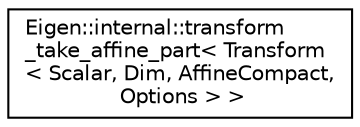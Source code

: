 digraph "Graphical Class Hierarchy"
{
  edge [fontname="Helvetica",fontsize="10",labelfontname="Helvetica",labelfontsize="10"];
  node [fontname="Helvetica",fontsize="10",shape=record];
  rankdir="LR";
  Node1 [label="Eigen::internal::transform\l_take_affine_part\< Transform\l\< Scalar, Dim, AffineCompact,\l Options \> \>",height=0.2,width=0.4,color="black", fillcolor="white", style="filled",URL="$struct_eigen_1_1internal_1_1transform__take__affine__part_3_01_transform_3_01_scalar_00_01_dim_08d14c40ff031aad52694585e78471f26.html"];
}
